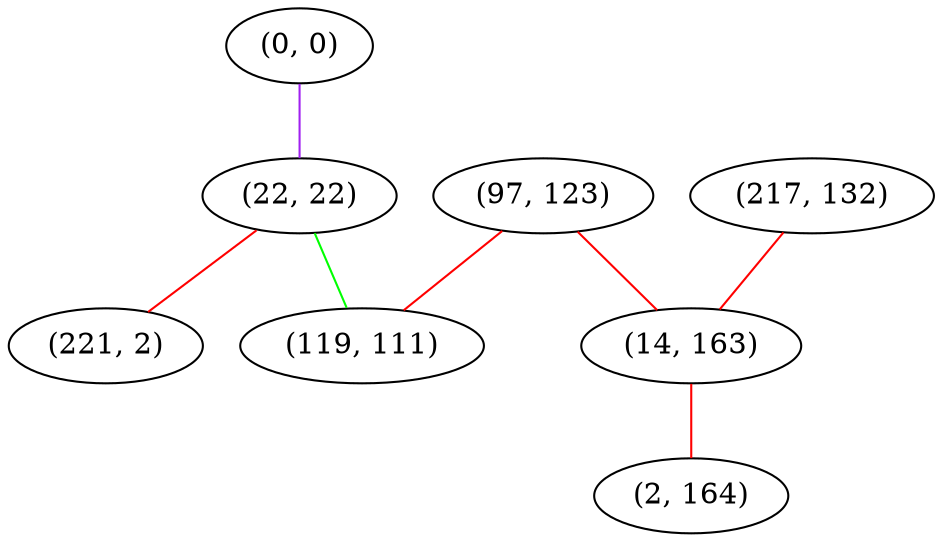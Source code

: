 graph "" {
"(0, 0)";
"(217, 132)";
"(22, 22)";
"(97, 123)";
"(221, 2)";
"(119, 111)";
"(14, 163)";
"(2, 164)";
"(0, 0)" -- "(22, 22)"  [color=purple, key=0, weight=4];
"(217, 132)" -- "(14, 163)"  [color=red, key=0, weight=1];
"(22, 22)" -- "(221, 2)"  [color=red, key=0, weight=1];
"(22, 22)" -- "(119, 111)"  [color=green, key=0, weight=2];
"(97, 123)" -- "(14, 163)"  [color=red, key=0, weight=1];
"(97, 123)" -- "(119, 111)"  [color=red, key=0, weight=1];
"(14, 163)" -- "(2, 164)"  [color=red, key=0, weight=1];
}
